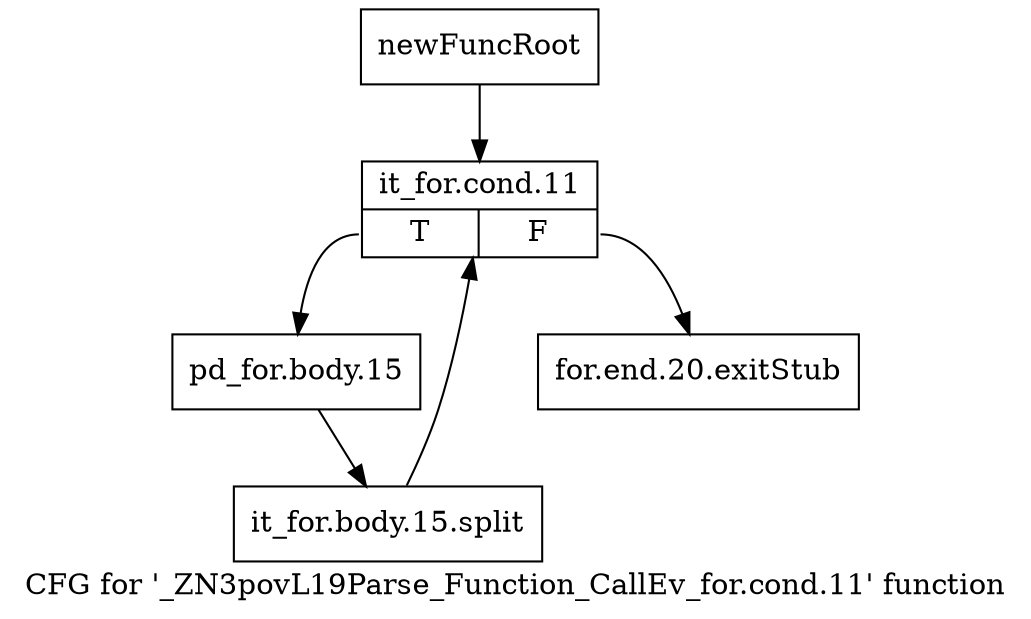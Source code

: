 digraph "CFG for '_ZN3povL19Parse_Function_CallEv_for.cond.11' function" {
	label="CFG for '_ZN3povL19Parse_Function_CallEv_for.cond.11' function";

	Node0x240fd20 [shape=record,label="{newFuncRoot}"];
	Node0x240fd20 -> Node0x2410180;
	Node0x240fd70 [shape=record,label="{for.end.20.exitStub}"];
	Node0x2410180 [shape=record,label="{it_for.cond.11|{<s0>T|<s1>F}}"];
	Node0x2410180:s0 -> Node0x24101d0;
	Node0x2410180:s1 -> Node0x240fd70;
	Node0x24101d0 [shape=record,label="{pd_for.body.15}"];
	Node0x24101d0 -> Node0x3770810;
	Node0x3770810 [shape=record,label="{it_for.body.15.split}"];
	Node0x3770810 -> Node0x2410180;
}
